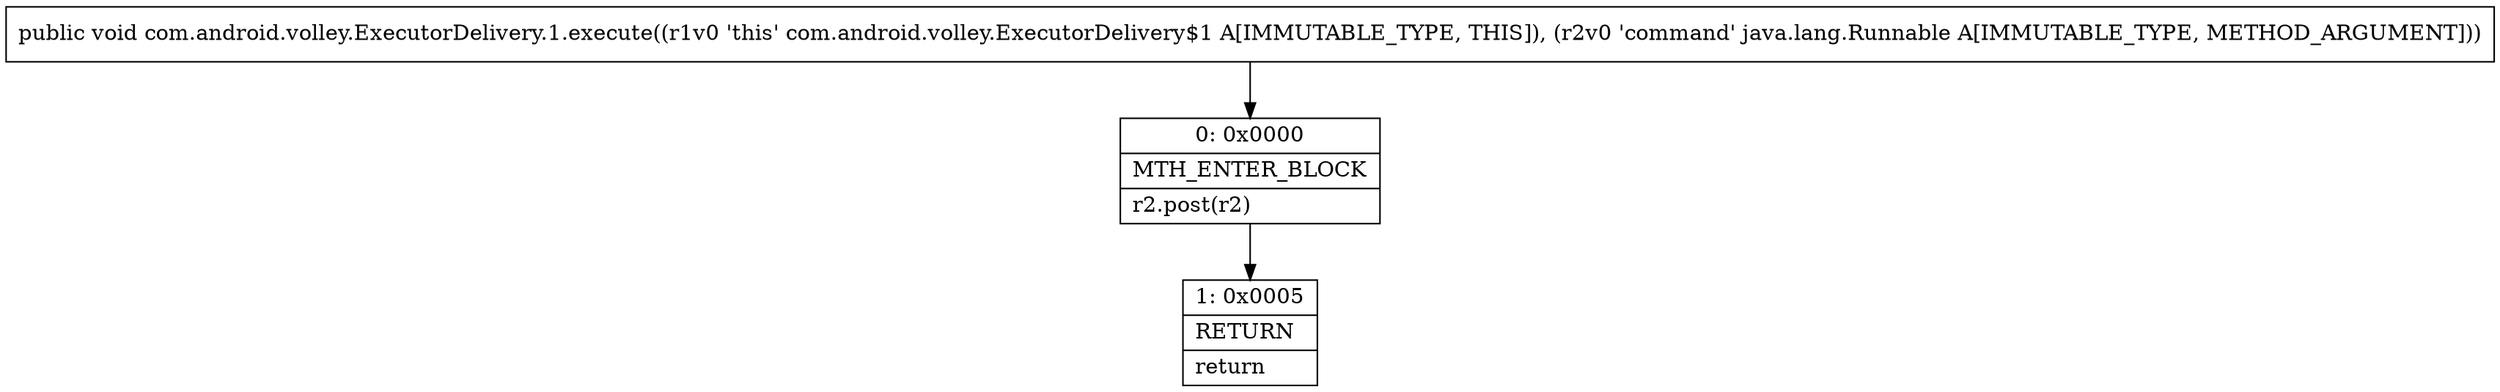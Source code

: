 digraph "CFG forcom.android.volley.ExecutorDelivery.1.execute(Ljava\/lang\/Runnable;)V" {
Node_0 [shape=record,label="{0\:\ 0x0000|MTH_ENTER_BLOCK\l|r2.post(r2)\l}"];
Node_1 [shape=record,label="{1\:\ 0x0005|RETURN\l|return\l}"];
MethodNode[shape=record,label="{public void com.android.volley.ExecutorDelivery.1.execute((r1v0 'this' com.android.volley.ExecutorDelivery$1 A[IMMUTABLE_TYPE, THIS]), (r2v0 'command' java.lang.Runnable A[IMMUTABLE_TYPE, METHOD_ARGUMENT])) }"];
MethodNode -> Node_0;
Node_0 -> Node_1;
}

